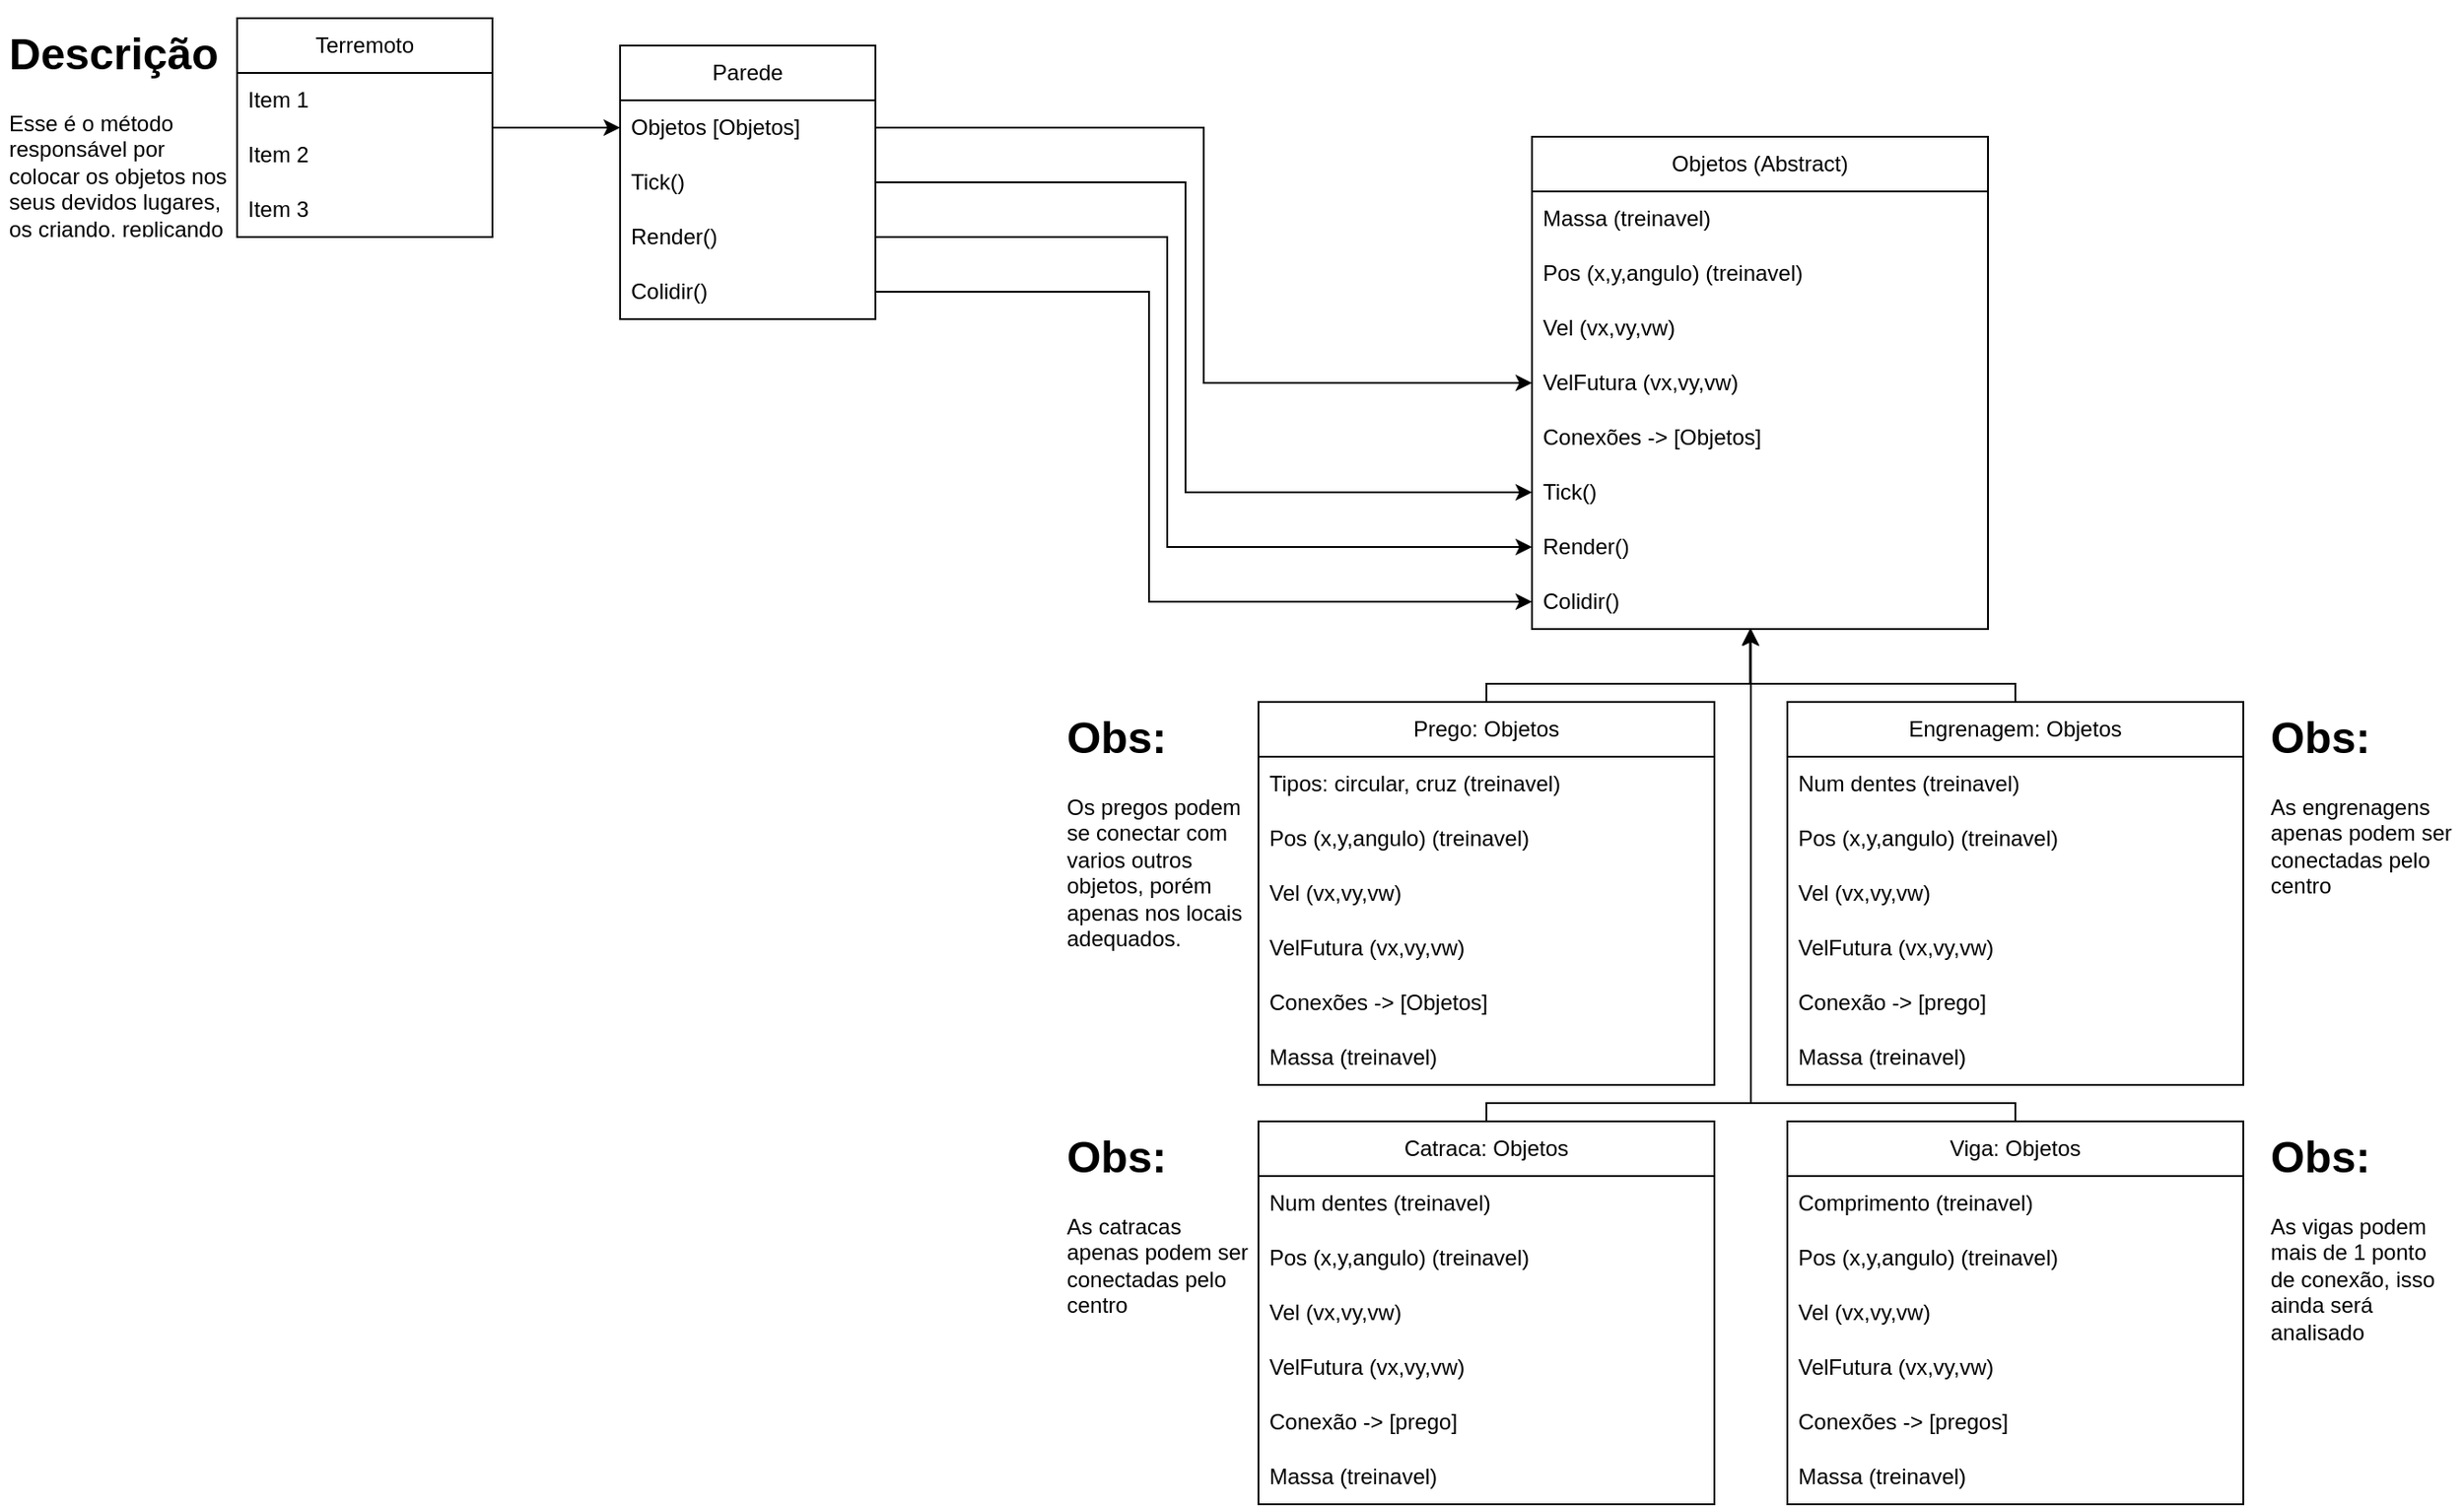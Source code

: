<mxfile version="20.6.0" type="device"><diagram id="ZBSYIIKbhlf7-BOkclBH" name="Página-1"><mxGraphModel dx="4010" dy="1091" grid="1" gridSize="10" guides="1" tooltips="1" connect="1" arrows="1" fold="1" page="1" pageScale="1" pageWidth="827" pageHeight="1169" math="0" shadow="0"><root><mxCell id="0"/><mxCell id="1" parent="0"/><mxCell id="LWmrFQZ2lta0G_bOD1Ji-61" style="edgeStyle=orthogonalEdgeStyle;rounded=0;orthogonalLoop=1;jettySize=auto;html=1;entryX=0.48;entryY=1;entryDx=0;entryDy=0;entryPerimeter=0;" edge="1" parent="1" source="LWmrFQZ2lta0G_bOD1Ji-2" target="LWmrFQZ2lta0G_bOD1Ji-49"><mxGeometry relative="1" as="geometry"><Array as="points"><mxPoint x="525" y="410"/><mxPoint x="380" y="410"/></Array></mxGeometry></mxCell><mxCell id="LWmrFQZ2lta0G_bOD1Ji-2" value="Engrenagem: Objetos" style="swimlane;fontStyle=0;childLayout=stackLayout;horizontal=1;startSize=30;horizontalStack=0;resizeParent=1;resizeParentMax=0;resizeLast=0;collapsible=1;marginBottom=0;whiteSpace=wrap;html=1;" vertex="1" parent="1"><mxGeometry x="400" y="420" width="250" height="210" as="geometry"/></mxCell><mxCell id="LWmrFQZ2lta0G_bOD1Ji-3" value="&lt;div&gt;Num dentes (treinavel)&lt;br&gt;&lt;/div&gt;" style="text;strokeColor=none;fillColor=none;align=left;verticalAlign=middle;spacingLeft=4;spacingRight=4;overflow=hidden;points=[[0,0.5],[1,0.5]];portConstraint=eastwest;rotatable=0;whiteSpace=wrap;html=1;" vertex="1" parent="LWmrFQZ2lta0G_bOD1Ji-2"><mxGeometry y="30" width="250" height="30" as="geometry"/></mxCell><mxCell id="LWmrFQZ2lta0G_bOD1Ji-4" value="Pos (x,y,angulo) (treinavel)" style="text;strokeColor=none;fillColor=none;align=left;verticalAlign=middle;spacingLeft=4;spacingRight=4;overflow=hidden;points=[[0,0.5],[1,0.5]];portConstraint=eastwest;rotatable=0;whiteSpace=wrap;html=1;" vertex="1" parent="LWmrFQZ2lta0G_bOD1Ji-2"><mxGeometry y="60" width="250" height="30" as="geometry"/></mxCell><mxCell id="LWmrFQZ2lta0G_bOD1Ji-7" value="Vel (vx,vy,vw)" style="text;strokeColor=none;fillColor=none;align=left;verticalAlign=middle;spacingLeft=4;spacingRight=4;overflow=hidden;points=[[0,0.5],[1,0.5]];portConstraint=eastwest;rotatable=0;whiteSpace=wrap;html=1;" vertex="1" parent="LWmrFQZ2lta0G_bOD1Ji-2"><mxGeometry y="90" width="250" height="30" as="geometry"/></mxCell><mxCell id="LWmrFQZ2lta0G_bOD1Ji-8" value="VelFutura (vx,vy,vw)" style="text;strokeColor=none;fillColor=none;align=left;verticalAlign=middle;spacingLeft=4;spacingRight=4;overflow=hidden;points=[[0,0.5],[1,0.5]];portConstraint=eastwest;rotatable=0;whiteSpace=wrap;html=1;" vertex="1" parent="LWmrFQZ2lta0G_bOD1Ji-2"><mxGeometry y="120" width="250" height="30" as="geometry"/></mxCell><mxCell id="LWmrFQZ2lta0G_bOD1Ji-17" value="Conexão -&amp;gt; [prego]" style="text;strokeColor=none;fillColor=none;align=left;verticalAlign=middle;spacingLeft=4;spacingRight=4;overflow=hidden;points=[[0,0.5],[1,0.5]];portConstraint=eastwest;rotatable=0;whiteSpace=wrap;html=1;" vertex="1" parent="LWmrFQZ2lta0G_bOD1Ji-2"><mxGeometry y="150" width="250" height="30" as="geometry"/></mxCell><mxCell id="LWmrFQZ2lta0G_bOD1Ji-35" value="Massa (treinavel)" style="text;strokeColor=none;fillColor=none;align=left;verticalAlign=middle;spacingLeft=4;spacingRight=4;overflow=hidden;points=[[0,0.5],[1,0.5]];portConstraint=eastwest;rotatable=0;whiteSpace=wrap;html=1;" vertex="1" parent="LWmrFQZ2lta0G_bOD1Ji-2"><mxGeometry y="180" width="250" height="30" as="geometry"/></mxCell><mxCell id="LWmrFQZ2lta0G_bOD1Ji-6" value="&lt;h1&gt;Obs:&lt;/h1&gt;&lt;div&gt;As engrenagens apenas podem ser conectadas pelo centro&lt;br&gt;&lt;/div&gt;" style="text;html=1;strokeColor=none;fillColor=none;spacing=5;spacingTop=-20;whiteSpace=wrap;overflow=hidden;rounded=0;" vertex="1" parent="1"><mxGeometry x="660" y="420" width="110" height="120" as="geometry"/></mxCell><mxCell id="LWmrFQZ2lta0G_bOD1Ji-60" style="edgeStyle=orthogonalEdgeStyle;rounded=0;orthogonalLoop=1;jettySize=auto;html=1;entryX=0.478;entryY=0.997;entryDx=0;entryDy=0;entryPerimeter=0;" edge="1" parent="1" source="LWmrFQZ2lta0G_bOD1Ji-9" target="LWmrFQZ2lta0G_bOD1Ji-49"><mxGeometry relative="1" as="geometry"><Array as="points"><mxPoint x="235" y="410"/><mxPoint x="380" y="410"/></Array></mxGeometry></mxCell><mxCell id="LWmrFQZ2lta0G_bOD1Ji-9" value="Prego: Objetos" style="swimlane;fontStyle=0;childLayout=stackLayout;horizontal=1;startSize=30;horizontalStack=0;resizeParent=1;resizeParentMax=0;resizeLast=0;collapsible=1;marginBottom=0;whiteSpace=wrap;html=1;" vertex="1" parent="1"><mxGeometry x="110" y="420" width="250" height="210" as="geometry"/></mxCell><mxCell id="LWmrFQZ2lta0G_bOD1Ji-10" value="&lt;div&gt;Tipos: circular, cruz (treinavel)&lt;br&gt;&lt;/div&gt;" style="text;strokeColor=none;fillColor=none;align=left;verticalAlign=middle;spacingLeft=4;spacingRight=4;overflow=hidden;points=[[0,0.5],[1,0.5]];portConstraint=eastwest;rotatable=0;whiteSpace=wrap;html=1;" vertex="1" parent="LWmrFQZ2lta0G_bOD1Ji-9"><mxGeometry y="30" width="250" height="30" as="geometry"/></mxCell><mxCell id="LWmrFQZ2lta0G_bOD1Ji-11" value="Pos (x,y,angulo) (treinavel)" style="text;strokeColor=none;fillColor=none;align=left;verticalAlign=middle;spacingLeft=4;spacingRight=4;overflow=hidden;points=[[0,0.5],[1,0.5]];portConstraint=eastwest;rotatable=0;whiteSpace=wrap;html=1;" vertex="1" parent="LWmrFQZ2lta0G_bOD1Ji-9"><mxGeometry y="60" width="250" height="30" as="geometry"/></mxCell><mxCell id="LWmrFQZ2lta0G_bOD1Ji-13" value="Vel (vx,vy,vw)" style="text;strokeColor=none;fillColor=none;align=left;verticalAlign=middle;spacingLeft=4;spacingRight=4;overflow=hidden;points=[[0,0.5],[1,0.5]];portConstraint=eastwest;rotatable=0;whiteSpace=wrap;html=1;" vertex="1" parent="LWmrFQZ2lta0G_bOD1Ji-9"><mxGeometry y="90" width="250" height="30" as="geometry"/></mxCell><mxCell id="LWmrFQZ2lta0G_bOD1Ji-14" value="VelFutura (vx,vy,vw)" style="text;strokeColor=none;fillColor=none;align=left;verticalAlign=middle;spacingLeft=4;spacingRight=4;overflow=hidden;points=[[0,0.5],[1,0.5]];portConstraint=eastwest;rotatable=0;whiteSpace=wrap;html=1;" vertex="1" parent="LWmrFQZ2lta0G_bOD1Ji-9"><mxGeometry y="120" width="250" height="30" as="geometry"/></mxCell><mxCell id="LWmrFQZ2lta0G_bOD1Ji-18" value="Conexões -&amp;gt; [Objetos]" style="text;strokeColor=none;fillColor=none;align=left;verticalAlign=middle;spacingLeft=4;spacingRight=4;overflow=hidden;points=[[0,0.5],[1,0.5]];portConstraint=eastwest;rotatable=0;whiteSpace=wrap;html=1;" vertex="1" parent="LWmrFQZ2lta0G_bOD1Ji-9"><mxGeometry y="150" width="250" height="30" as="geometry"/></mxCell><mxCell id="LWmrFQZ2lta0G_bOD1Ji-34" value="Massa (treinavel)" style="text;strokeColor=none;fillColor=none;align=left;verticalAlign=middle;spacingLeft=4;spacingRight=4;overflow=hidden;points=[[0,0.5],[1,0.5]];portConstraint=eastwest;rotatable=0;whiteSpace=wrap;html=1;" vertex="1" parent="LWmrFQZ2lta0G_bOD1Ji-9"><mxGeometry y="180" width="250" height="30" as="geometry"/></mxCell><mxCell id="LWmrFQZ2lta0G_bOD1Ji-15" value="&lt;h1&gt;Obs:&lt;/h1&gt;&lt;div&gt;Os pregos podem se conectar com varios outros objetos, porém apenas nos locais adequados.&lt;br&gt;&lt;/div&gt;" style="text;html=1;strokeColor=none;fillColor=none;spacing=5;spacingTop=-20;whiteSpace=wrap;overflow=hidden;rounded=0;" vertex="1" parent="1"><mxGeometry y="420" width="110" height="160" as="geometry"/></mxCell><mxCell id="LWmrFQZ2lta0G_bOD1Ji-62" style="edgeStyle=orthogonalEdgeStyle;rounded=0;orthogonalLoop=1;jettySize=auto;html=1;exitX=0.5;exitY=0;exitDx=0;exitDy=0;entryX=0.48;entryY=1;entryDx=0;entryDy=0;entryPerimeter=0;" edge="1" parent="1" source="LWmrFQZ2lta0G_bOD1Ji-19" target="LWmrFQZ2lta0G_bOD1Ji-49"><mxGeometry relative="1" as="geometry"><Array as="points"><mxPoint x="380" y="640"/></Array></mxGeometry></mxCell><mxCell id="LWmrFQZ2lta0G_bOD1Ji-19" value="Viga: Objetos" style="swimlane;fontStyle=0;childLayout=stackLayout;horizontal=1;startSize=30;horizontalStack=0;resizeParent=1;resizeParentMax=0;resizeLast=0;collapsible=1;marginBottom=0;whiteSpace=wrap;html=1;" vertex="1" parent="1"><mxGeometry x="400" y="650" width="250" height="210" as="geometry"/></mxCell><mxCell id="LWmrFQZ2lta0G_bOD1Ji-20" value="&lt;div&gt;Comprimento (treinavel)&lt;br&gt;&lt;/div&gt;" style="text;strokeColor=none;fillColor=none;align=left;verticalAlign=middle;spacingLeft=4;spacingRight=4;overflow=hidden;points=[[0,0.5],[1,0.5]];portConstraint=eastwest;rotatable=0;whiteSpace=wrap;html=1;" vertex="1" parent="LWmrFQZ2lta0G_bOD1Ji-19"><mxGeometry y="30" width="250" height="30" as="geometry"/></mxCell><mxCell id="LWmrFQZ2lta0G_bOD1Ji-21" value="Pos (x,y,angulo) (treinavel)" style="text;strokeColor=none;fillColor=none;align=left;verticalAlign=middle;spacingLeft=4;spacingRight=4;overflow=hidden;points=[[0,0.5],[1,0.5]];portConstraint=eastwest;rotatable=0;whiteSpace=wrap;html=1;" vertex="1" parent="LWmrFQZ2lta0G_bOD1Ji-19"><mxGeometry y="60" width="250" height="30" as="geometry"/></mxCell><mxCell id="LWmrFQZ2lta0G_bOD1Ji-23" value="Vel (vx,vy,vw)" style="text;strokeColor=none;fillColor=none;align=left;verticalAlign=middle;spacingLeft=4;spacingRight=4;overflow=hidden;points=[[0,0.5],[1,0.5]];portConstraint=eastwest;rotatable=0;whiteSpace=wrap;html=1;" vertex="1" parent="LWmrFQZ2lta0G_bOD1Ji-19"><mxGeometry y="90" width="250" height="30" as="geometry"/></mxCell><mxCell id="LWmrFQZ2lta0G_bOD1Ji-24" value="VelFutura (vx,vy,vw)" style="text;strokeColor=none;fillColor=none;align=left;verticalAlign=middle;spacingLeft=4;spacingRight=4;overflow=hidden;points=[[0,0.5],[1,0.5]];portConstraint=eastwest;rotatable=0;whiteSpace=wrap;html=1;" vertex="1" parent="LWmrFQZ2lta0G_bOD1Ji-19"><mxGeometry y="120" width="250" height="30" as="geometry"/></mxCell><mxCell id="LWmrFQZ2lta0G_bOD1Ji-25" value="Conexões -&amp;gt; [pregos]" style="text;strokeColor=none;fillColor=none;align=left;verticalAlign=middle;spacingLeft=4;spacingRight=4;overflow=hidden;points=[[0,0.5],[1,0.5]];portConstraint=eastwest;rotatable=0;whiteSpace=wrap;html=1;" vertex="1" parent="LWmrFQZ2lta0G_bOD1Ji-19"><mxGeometry y="150" width="250" height="30" as="geometry"/></mxCell><mxCell id="LWmrFQZ2lta0G_bOD1Ji-37" value="Massa (treinavel)" style="text;strokeColor=none;fillColor=none;align=left;verticalAlign=middle;spacingLeft=4;spacingRight=4;overflow=hidden;points=[[0,0.5],[1,0.5]];portConstraint=eastwest;rotatable=0;whiteSpace=wrap;html=1;" vertex="1" parent="LWmrFQZ2lta0G_bOD1Ji-19"><mxGeometry y="180" width="250" height="30" as="geometry"/></mxCell><mxCell id="LWmrFQZ2lta0G_bOD1Ji-26" value="&lt;h1&gt;Obs:&lt;/h1&gt;&lt;div&gt;As vigas podem mais de 1 ponto de conexão, isso ainda será analisado&lt;br&gt;&lt;/div&gt;" style="text;html=1;strokeColor=none;fillColor=none;spacing=5;spacingTop=-20;whiteSpace=wrap;overflow=hidden;rounded=0;" vertex="1" parent="1"><mxGeometry x="660" y="650" width="110" height="120" as="geometry"/></mxCell><mxCell id="LWmrFQZ2lta0G_bOD1Ji-63" style="edgeStyle=orthogonalEdgeStyle;rounded=0;orthogonalLoop=1;jettySize=auto;html=1;exitX=0.5;exitY=0;exitDx=0;exitDy=0;entryX=0.48;entryY=1;entryDx=0;entryDy=0;entryPerimeter=0;" edge="1" parent="1" source="LWmrFQZ2lta0G_bOD1Ji-27" target="LWmrFQZ2lta0G_bOD1Ji-49"><mxGeometry relative="1" as="geometry"><Array as="points"><mxPoint x="380" y="640"/></Array></mxGeometry></mxCell><mxCell id="LWmrFQZ2lta0G_bOD1Ji-27" value="Catraca: Objetos" style="swimlane;fontStyle=0;childLayout=stackLayout;horizontal=1;startSize=30;horizontalStack=0;resizeParent=1;resizeParentMax=0;resizeLast=0;collapsible=1;marginBottom=0;whiteSpace=wrap;html=1;" vertex="1" parent="1"><mxGeometry x="110" y="650" width="250" height="210" as="geometry"/></mxCell><mxCell id="LWmrFQZ2lta0G_bOD1Ji-28" value="&lt;div&gt;Num dentes (treinavel)&lt;br&gt;&lt;/div&gt;" style="text;strokeColor=none;fillColor=none;align=left;verticalAlign=middle;spacingLeft=4;spacingRight=4;overflow=hidden;points=[[0,0.5],[1,0.5]];portConstraint=eastwest;rotatable=0;whiteSpace=wrap;html=1;" vertex="1" parent="LWmrFQZ2lta0G_bOD1Ji-27"><mxGeometry y="30" width="250" height="30" as="geometry"/></mxCell><mxCell id="LWmrFQZ2lta0G_bOD1Ji-29" value="Pos (x,y,angulo) (treinavel)" style="text;strokeColor=none;fillColor=none;align=left;verticalAlign=middle;spacingLeft=4;spacingRight=4;overflow=hidden;points=[[0,0.5],[1,0.5]];portConstraint=eastwest;rotatable=0;whiteSpace=wrap;html=1;" vertex="1" parent="LWmrFQZ2lta0G_bOD1Ji-27"><mxGeometry y="60" width="250" height="30" as="geometry"/></mxCell><mxCell id="LWmrFQZ2lta0G_bOD1Ji-30" value="Vel (vx,vy,vw)" style="text;strokeColor=none;fillColor=none;align=left;verticalAlign=middle;spacingLeft=4;spacingRight=4;overflow=hidden;points=[[0,0.5],[1,0.5]];portConstraint=eastwest;rotatable=0;whiteSpace=wrap;html=1;" vertex="1" parent="LWmrFQZ2lta0G_bOD1Ji-27"><mxGeometry y="90" width="250" height="30" as="geometry"/></mxCell><mxCell id="LWmrFQZ2lta0G_bOD1Ji-31" value="VelFutura (vx,vy,vw)" style="text;strokeColor=none;fillColor=none;align=left;verticalAlign=middle;spacingLeft=4;spacingRight=4;overflow=hidden;points=[[0,0.5],[1,0.5]];portConstraint=eastwest;rotatable=0;whiteSpace=wrap;html=1;" vertex="1" parent="LWmrFQZ2lta0G_bOD1Ji-27"><mxGeometry y="120" width="250" height="30" as="geometry"/></mxCell><mxCell id="LWmrFQZ2lta0G_bOD1Ji-32" value="Conexão -&amp;gt; [prego]" style="text;strokeColor=none;fillColor=none;align=left;verticalAlign=middle;spacingLeft=4;spacingRight=4;overflow=hidden;points=[[0,0.5],[1,0.5]];portConstraint=eastwest;rotatable=0;whiteSpace=wrap;html=1;" vertex="1" parent="LWmrFQZ2lta0G_bOD1Ji-27"><mxGeometry y="150" width="250" height="30" as="geometry"/></mxCell><mxCell id="LWmrFQZ2lta0G_bOD1Ji-38" value="Massa (treinavel)" style="text;strokeColor=none;fillColor=none;align=left;verticalAlign=middle;spacingLeft=4;spacingRight=4;overflow=hidden;points=[[0,0.5],[1,0.5]];portConstraint=eastwest;rotatable=0;whiteSpace=wrap;html=1;" vertex="1" parent="LWmrFQZ2lta0G_bOD1Ji-27"><mxGeometry y="180" width="250" height="30" as="geometry"/></mxCell><mxCell id="LWmrFQZ2lta0G_bOD1Ji-33" value="&lt;h1&gt;Obs:&lt;/h1&gt;&lt;div&gt;As catracas apenas podem ser conectadas pelo centro&lt;/div&gt;" style="text;html=1;strokeColor=none;fillColor=none;spacing=5;spacingTop=-20;whiteSpace=wrap;overflow=hidden;rounded=0;" vertex="1" parent="1"><mxGeometry y="650" width="110" height="120" as="geometry"/></mxCell><mxCell id="LWmrFQZ2lta0G_bOD1Ji-40" value=" Objetos (Abstract)" style="swimlane;fontStyle=0;childLayout=stackLayout;horizontal=1;startSize=30;horizontalStack=0;resizeParent=1;resizeParentMax=0;resizeLast=0;collapsible=1;marginBottom=0;whiteSpace=wrap;html=1;" vertex="1" parent="1"><mxGeometry x="260" y="110" width="250" height="270" as="geometry"/></mxCell><mxCell id="LWmrFQZ2lta0G_bOD1Ji-41" value="Massa (treinavel)" style="text;strokeColor=none;fillColor=none;align=left;verticalAlign=middle;spacingLeft=4;spacingRight=4;overflow=hidden;points=[[0,0.5],[1,0.5]];portConstraint=eastwest;rotatable=0;whiteSpace=wrap;html=1;" vertex="1" parent="LWmrFQZ2lta0G_bOD1Ji-40"><mxGeometry y="30" width="250" height="30" as="geometry"/></mxCell><mxCell id="LWmrFQZ2lta0G_bOD1Ji-42" value="Pos (x,y,angulo) (treinavel)" style="text;strokeColor=none;fillColor=none;align=left;verticalAlign=middle;spacingLeft=4;spacingRight=4;overflow=hidden;points=[[0,0.5],[1,0.5]];portConstraint=eastwest;rotatable=0;whiteSpace=wrap;html=1;" vertex="1" parent="LWmrFQZ2lta0G_bOD1Ji-40"><mxGeometry y="60" width="250" height="30" as="geometry"/></mxCell><mxCell id="LWmrFQZ2lta0G_bOD1Ji-43" value="Vel (vx,vy,vw)" style="text;strokeColor=none;fillColor=none;align=left;verticalAlign=middle;spacingLeft=4;spacingRight=4;overflow=hidden;points=[[0,0.5],[1,0.5]];portConstraint=eastwest;rotatable=0;whiteSpace=wrap;html=1;" vertex="1" parent="LWmrFQZ2lta0G_bOD1Ji-40"><mxGeometry y="90" width="250" height="30" as="geometry"/></mxCell><mxCell id="LWmrFQZ2lta0G_bOD1Ji-44" value="VelFutura (vx,vy,vw)" style="text;strokeColor=none;fillColor=none;align=left;verticalAlign=middle;spacingLeft=4;spacingRight=4;overflow=hidden;points=[[0,0.5],[1,0.5]];portConstraint=eastwest;rotatable=0;whiteSpace=wrap;html=1;" vertex="1" parent="LWmrFQZ2lta0G_bOD1Ji-40"><mxGeometry y="120" width="250" height="30" as="geometry"/></mxCell><mxCell id="LWmrFQZ2lta0G_bOD1Ji-45" value="Conexões -&amp;gt; [Objetos]" style="text;strokeColor=none;fillColor=none;align=left;verticalAlign=middle;spacingLeft=4;spacingRight=4;overflow=hidden;points=[[0,0.5],[1,0.5]];portConstraint=eastwest;rotatable=0;whiteSpace=wrap;html=1;" vertex="1" parent="LWmrFQZ2lta0G_bOD1Ji-40"><mxGeometry y="150" width="250" height="30" as="geometry"/></mxCell><mxCell id="LWmrFQZ2lta0G_bOD1Ji-47" value="Tick()" style="text;strokeColor=none;fillColor=none;align=left;verticalAlign=middle;spacingLeft=4;spacingRight=4;overflow=hidden;points=[[0,0.5],[1,0.5]];portConstraint=eastwest;rotatable=0;whiteSpace=wrap;html=1;" vertex="1" parent="LWmrFQZ2lta0G_bOD1Ji-40"><mxGeometry y="180" width="250" height="30" as="geometry"/></mxCell><mxCell id="LWmrFQZ2lta0G_bOD1Ji-48" value="Render()" style="text;strokeColor=none;fillColor=none;align=left;verticalAlign=middle;spacingLeft=4;spacingRight=4;overflow=hidden;points=[[0,0.5],[1,0.5]];portConstraint=eastwest;rotatable=0;whiteSpace=wrap;html=1;" vertex="1" parent="LWmrFQZ2lta0G_bOD1Ji-40"><mxGeometry y="210" width="250" height="30" as="geometry"/></mxCell><mxCell id="LWmrFQZ2lta0G_bOD1Ji-49" value="Colidir()" style="text;strokeColor=none;fillColor=none;align=left;verticalAlign=middle;spacingLeft=4;spacingRight=4;overflow=hidden;points=[[0,0.5],[1,0.5]];portConstraint=eastwest;rotatable=0;whiteSpace=wrap;html=1;" vertex="1" parent="LWmrFQZ2lta0G_bOD1Ji-40"><mxGeometry y="240" width="250" height="30" as="geometry"/></mxCell><mxCell id="LWmrFQZ2lta0G_bOD1Ji-50" value="Parede" style="swimlane;fontStyle=0;childLayout=stackLayout;horizontal=1;startSize=30;horizontalStack=0;resizeParent=1;resizeParentMax=0;resizeLast=0;collapsible=1;marginBottom=0;whiteSpace=wrap;html=1;" vertex="1" parent="1"><mxGeometry x="-240" y="60" width="140" height="150" as="geometry"/></mxCell><mxCell id="LWmrFQZ2lta0G_bOD1Ji-51" value="Objetos [Objetos]" style="text;strokeColor=none;fillColor=none;align=left;verticalAlign=middle;spacingLeft=4;spacingRight=4;overflow=hidden;points=[[0,0.5],[1,0.5]];portConstraint=eastwest;rotatable=0;whiteSpace=wrap;html=1;" vertex="1" parent="LWmrFQZ2lta0G_bOD1Ji-50"><mxGeometry y="30" width="140" height="30" as="geometry"/></mxCell><mxCell id="LWmrFQZ2lta0G_bOD1Ji-52" value="Tick()" style="text;strokeColor=none;fillColor=none;align=left;verticalAlign=middle;spacingLeft=4;spacingRight=4;overflow=hidden;points=[[0,0.5],[1,0.5]];portConstraint=eastwest;rotatable=0;whiteSpace=wrap;html=1;" vertex="1" parent="LWmrFQZ2lta0G_bOD1Ji-50"><mxGeometry y="60" width="140" height="30" as="geometry"/></mxCell><mxCell id="LWmrFQZ2lta0G_bOD1Ji-53" value="Render()" style="text;strokeColor=none;fillColor=none;align=left;verticalAlign=middle;spacingLeft=4;spacingRight=4;overflow=hidden;points=[[0,0.5],[1,0.5]];portConstraint=eastwest;rotatable=0;whiteSpace=wrap;html=1;" vertex="1" parent="LWmrFQZ2lta0G_bOD1Ji-50"><mxGeometry y="90" width="140" height="30" as="geometry"/></mxCell><mxCell id="LWmrFQZ2lta0G_bOD1Ji-55" value="Colidir()" style="text;strokeColor=none;fillColor=none;align=left;verticalAlign=middle;spacingLeft=4;spacingRight=4;overflow=hidden;points=[[0,0.5],[1,0.5]];portConstraint=eastwest;rotatable=0;whiteSpace=wrap;html=1;" vertex="1" parent="LWmrFQZ2lta0G_bOD1Ji-50"><mxGeometry y="120" width="140" height="30" as="geometry"/></mxCell><mxCell id="LWmrFQZ2lta0G_bOD1Ji-56" style="edgeStyle=orthogonalEdgeStyle;rounded=0;orthogonalLoop=1;jettySize=auto;html=1;" edge="1" parent="1" source="LWmrFQZ2lta0G_bOD1Ji-51" target="LWmrFQZ2lta0G_bOD1Ji-40"><mxGeometry relative="1" as="geometry"/></mxCell><mxCell id="LWmrFQZ2lta0G_bOD1Ji-57" style="edgeStyle=orthogonalEdgeStyle;rounded=0;orthogonalLoop=1;jettySize=auto;html=1;" edge="1" parent="1" source="LWmrFQZ2lta0G_bOD1Ji-52" target="LWmrFQZ2lta0G_bOD1Ji-47"><mxGeometry relative="1" as="geometry"><Array as="points"><mxPoint x="70" y="135"/><mxPoint x="70" y="305"/></Array></mxGeometry></mxCell><mxCell id="LWmrFQZ2lta0G_bOD1Ji-58" style="edgeStyle=orthogonalEdgeStyle;rounded=0;orthogonalLoop=1;jettySize=auto;html=1;entryX=0;entryY=0.5;entryDx=0;entryDy=0;" edge="1" parent="1" source="LWmrFQZ2lta0G_bOD1Ji-53" target="LWmrFQZ2lta0G_bOD1Ji-48"><mxGeometry relative="1" as="geometry"><Array as="points"><mxPoint x="60" y="165"/><mxPoint x="60" y="335"/></Array></mxGeometry></mxCell><mxCell id="LWmrFQZ2lta0G_bOD1Ji-59" style="edgeStyle=orthogonalEdgeStyle;rounded=0;orthogonalLoop=1;jettySize=auto;html=1;entryX=0;entryY=0.5;entryDx=0;entryDy=0;" edge="1" parent="1" source="LWmrFQZ2lta0G_bOD1Ji-55" target="LWmrFQZ2lta0G_bOD1Ji-49"><mxGeometry relative="1" as="geometry"><Array as="points"><mxPoint x="50" y="195"/><mxPoint x="50" y="365"/></Array></mxGeometry></mxCell><mxCell id="LWmrFQZ2lta0G_bOD1Ji-69" style="edgeStyle=orthogonalEdgeStyle;rounded=0;orthogonalLoop=1;jettySize=auto;html=1;entryX=0;entryY=0.5;entryDx=0;entryDy=0;" edge="1" parent="1" source="LWmrFQZ2lta0G_bOD1Ji-65" target="LWmrFQZ2lta0G_bOD1Ji-51"><mxGeometry relative="1" as="geometry"/></mxCell><mxCell id="LWmrFQZ2lta0G_bOD1Ji-65" value="Terremoto" style="swimlane;fontStyle=0;childLayout=stackLayout;horizontal=1;startSize=30;horizontalStack=0;resizeParent=1;resizeParentMax=0;resizeLast=0;collapsible=1;marginBottom=0;whiteSpace=wrap;html=1;" vertex="1" parent="1"><mxGeometry x="-450" y="45" width="140" height="120" as="geometry"/></mxCell><mxCell id="LWmrFQZ2lta0G_bOD1Ji-66" value="Item 1" style="text;strokeColor=none;fillColor=none;align=left;verticalAlign=middle;spacingLeft=4;spacingRight=4;overflow=hidden;points=[[0,0.5],[1,0.5]];portConstraint=eastwest;rotatable=0;whiteSpace=wrap;html=1;" vertex="1" parent="LWmrFQZ2lta0G_bOD1Ji-65"><mxGeometry y="30" width="140" height="30" as="geometry"/></mxCell><mxCell id="LWmrFQZ2lta0G_bOD1Ji-67" value="Item 2" style="text;strokeColor=none;fillColor=none;align=left;verticalAlign=middle;spacingLeft=4;spacingRight=4;overflow=hidden;points=[[0,0.5],[1,0.5]];portConstraint=eastwest;rotatable=0;whiteSpace=wrap;html=1;" vertex="1" parent="LWmrFQZ2lta0G_bOD1Ji-65"><mxGeometry y="60" width="140" height="30" as="geometry"/></mxCell><mxCell id="LWmrFQZ2lta0G_bOD1Ji-68" value="Item 3" style="text;strokeColor=none;fillColor=none;align=left;verticalAlign=middle;spacingLeft=4;spacingRight=4;overflow=hidden;points=[[0,0.5],[1,0.5]];portConstraint=eastwest;rotatable=0;whiteSpace=wrap;html=1;" vertex="1" parent="LWmrFQZ2lta0G_bOD1Ji-65"><mxGeometry y="90" width="140" height="30" as="geometry"/></mxCell><mxCell id="LWmrFQZ2lta0G_bOD1Ji-70" value="&lt;h1&gt;Descrição&lt;/h1&gt;&lt;p&gt;Esse é o método responsável por colocar os objetos nos seus devidos lugares, os criando, replicando e alterando&lt;br&gt;&lt;/p&gt;" style="text;html=1;strokeColor=none;fillColor=none;spacing=5;spacingTop=-20;whiteSpace=wrap;overflow=hidden;rounded=0;" vertex="1" parent="1"><mxGeometry x="-580" y="45" width="130" height="120" as="geometry"/></mxCell></root></mxGraphModel></diagram></mxfile>
